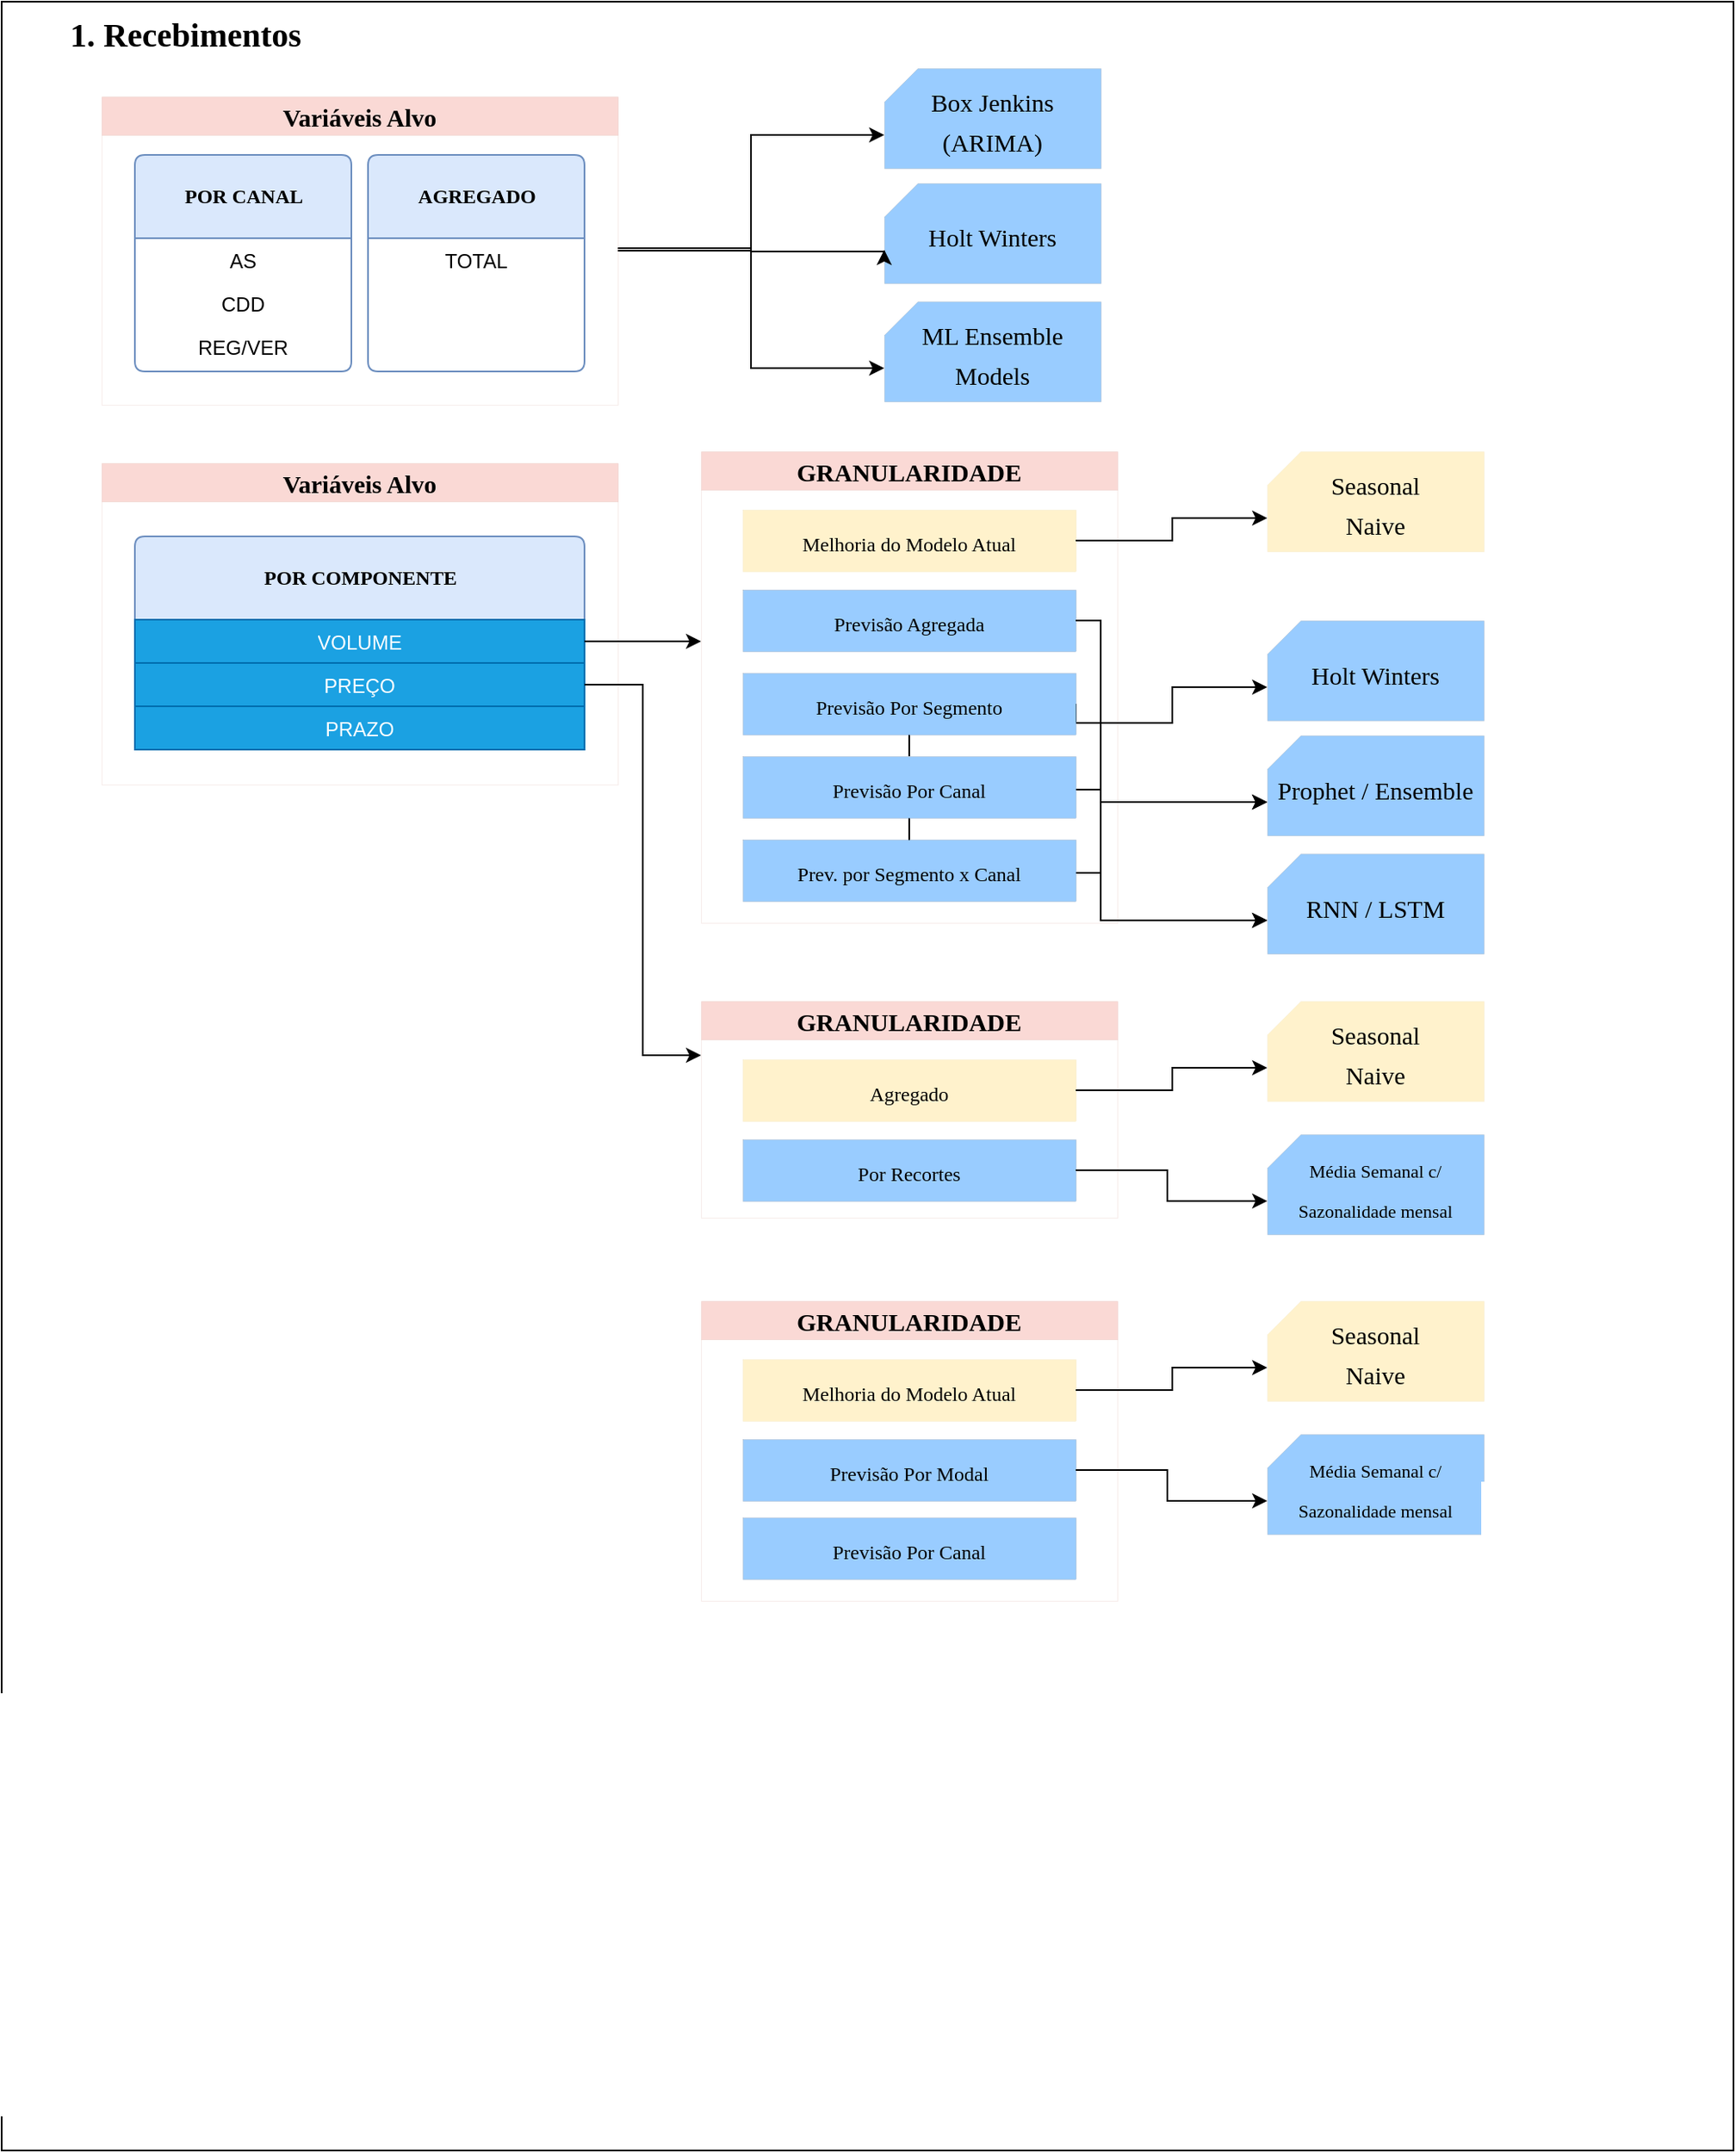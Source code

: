 <mxfile version="15.8.8" type="github">
  <diagram name="Page-1" id="5d7acffa-a066-3a61-03fe-96351882024d">
    <mxGraphModel dx="1401" dy="772" grid="1" gridSize="10" guides="1" tooltips="1" connect="1" arrows="1" fold="1" page="1" pageScale="1" pageWidth="1100" pageHeight="850" background="#ffffff" math="0" shadow="0">
      <root>
        <mxCell id="0" />
        <mxCell id="1" parent="0" />
        <mxCell id="HXmn7OTbbug8Ag9zwqpq-1" value="" style="whiteSpace=wrap;html=1;" vertex="1" parent="1">
          <mxGeometry x="40" y="40" width="1040" height="1290" as="geometry" />
        </mxCell>
        <mxCell id="HXmn7OTbbug8Ag9zwqpq-2" value="1. Recebimentos" style="text;html=1;resizable=0;autosize=1;align=center;verticalAlign=middle;points=[];rounded=0;strokeWidth=0;fontSize=20;fontStyle=1;fontFamily=Lucida Console;" vertex="1" parent="1">
          <mxGeometry x="50" y="44" width="200" height="30" as="geometry" />
        </mxCell>
        <mxCell id="HXmn7OTbbug8Ag9zwqpq-7" value="&lt;font style=&quot;font-size: 15px&quot;&gt;&lt;font style=&quot;font-size: 15px&quot;&gt;Box Jenkins&lt;br&gt;(AR&lt;/font&gt;IMA)&lt;/font&gt;" style="shape=card;whiteSpace=wrap;html=1;fontFamily=Lucida Console;fontSize=20;strokeWidth=0;fillColor=#99CCFF;size=20;" vertex="1" parent="1">
          <mxGeometry x="570" y="80" width="130" height="60" as="geometry" />
        </mxCell>
        <mxCell id="HXmn7OTbbug8Ag9zwqpq-8" value="&lt;font style=&quot;font-size: 15px&quot;&gt;Holt Winters&lt;/font&gt;" style="shape=card;whiteSpace=wrap;html=1;fontFamily=Lucida Console;fontSize=20;strokeWidth=0;fillColor=#99CCFF;size=20;" vertex="1" parent="1">
          <mxGeometry x="570" y="149" width="130" height="60" as="geometry" />
        </mxCell>
        <mxCell id="HXmn7OTbbug8Ag9zwqpq-9" value="&lt;font style=&quot;font-size: 15px&quot;&gt;ML Ensemble&lt;br&gt;Models&lt;/font&gt;" style="shape=card;whiteSpace=wrap;html=1;fontFamily=Lucida Console;fontSize=20;strokeWidth=0;fillColor=#99CCFF;size=20;" vertex="1" parent="1">
          <mxGeometry x="570" y="220" width="130" height="60" as="geometry" />
        </mxCell>
        <mxCell id="HXmn7OTbbug8Ag9zwqpq-13" style="edgeStyle=orthogonalEdgeStyle;rounded=0;orthogonalLoop=1;jettySize=auto;html=1;entryX=0;entryY=0;entryDx=0;entryDy=40;entryPerimeter=0;fontFamily=Lucida Console;fontSize=15;" edge="1" parent="1" source="HXmn7OTbbug8Ag9zwqpq-11" target="HXmn7OTbbug8Ag9zwqpq-7">
          <mxGeometry relative="1" as="geometry" />
        </mxCell>
        <mxCell id="HXmn7OTbbug8Ag9zwqpq-14" style="edgeStyle=orthogonalEdgeStyle;rounded=0;orthogonalLoop=1;jettySize=auto;html=1;entryX=0;entryY=0;entryDx=0;entryDy=40;entryPerimeter=0;fontFamily=Lucida Console;fontSize=15;" edge="1" parent="1" source="HXmn7OTbbug8Ag9zwqpq-11" target="HXmn7OTbbug8Ag9zwqpq-8">
          <mxGeometry relative="1" as="geometry">
            <Array as="points">
              <mxPoint x="490" y="188" />
              <mxPoint x="490" y="190" />
            </Array>
          </mxGeometry>
        </mxCell>
        <mxCell id="HXmn7OTbbug8Ag9zwqpq-15" style="edgeStyle=orthogonalEdgeStyle;rounded=0;orthogonalLoop=1;jettySize=auto;html=1;entryX=0;entryY=0;entryDx=0;entryDy=40;entryPerimeter=0;fontFamily=Lucida Console;fontSize=15;" edge="1" parent="1" source="HXmn7OTbbug8Ag9zwqpq-11" target="HXmn7OTbbug8Ag9zwqpq-9">
          <mxGeometry relative="1" as="geometry" />
        </mxCell>
        <mxCell id="HXmn7OTbbug8Ag9zwqpq-11" value="Variáveis Alvo" style="swimlane;fontFamily=Lucida Console;fontSize=15;strokeWidth=0;fillColor=#fad9d5;strokeColor=#ae4132;" vertex="1" parent="1">
          <mxGeometry x="100" y="97" width="310" height="185" as="geometry" />
        </mxCell>
        <mxCell id="21ea969265ad0168-10" value="&lt;b&gt;POR CANAL&lt;/b&gt;" style="swimlane;html=1;fontStyle=0;childLayout=stackLayout;horizontal=1;startSize=50;fillColor=#dae8fc;horizontalStack=0;resizeParent=1;resizeLast=0;collapsible=1;marginBottom=0;swimlaneFillColor=#ffffff;align=center;rounded=1;shadow=0;comic=0;labelBackgroundColor=none;strokeWidth=1;fontFamily=Verdana;fontSize=12;strokeColor=#6c8ebf;arcSize=4;" parent="1" vertex="1">
          <mxGeometry x="120" y="132" width="130" height="130" as="geometry" />
        </mxCell>
        <mxCell id="21ea969265ad0168-11" value="AS" style="text;html=1;strokeColor=none;fillColor=none;spacingLeft=4;spacingRight=4;whiteSpace=wrap;overflow=hidden;rotatable=0;points=[[0,0.5],[1,0.5]];portConstraint=eastwest;align=center;" parent="21ea969265ad0168-10" vertex="1">
          <mxGeometry y="50" width="130" height="26" as="geometry" />
        </mxCell>
        <mxCell id="21ea969265ad0168-12" value="CDD" style="text;html=1;strokeColor=none;fillColor=none;spacingLeft=4;spacingRight=4;whiteSpace=wrap;overflow=hidden;rotatable=0;points=[[0,0.5],[1,0.5]];portConstraint=eastwest;align=center;" parent="21ea969265ad0168-10" vertex="1">
          <mxGeometry y="76" width="130" height="26" as="geometry" />
        </mxCell>
        <mxCell id="21ea969265ad0168-52" value="REG/VER" style="text;html=1;strokeColor=none;fillColor=none;spacingLeft=4;spacingRight=4;whiteSpace=wrap;overflow=hidden;rotatable=0;points=[[0,0.5],[1,0.5]];portConstraint=eastwest;align=center;" parent="21ea969265ad0168-10" vertex="1">
          <mxGeometry y="102" width="130" height="26" as="geometry" />
        </mxCell>
        <mxCell id="HXmn7OTbbug8Ag9zwqpq-3" value="&lt;b&gt;AGREGADO&lt;/b&gt;" style="swimlane;html=1;fontStyle=0;childLayout=stackLayout;horizontal=1;startSize=50;fillColor=#dae8fc;horizontalStack=0;resizeParent=1;resizeLast=0;collapsible=1;marginBottom=0;swimlaneFillColor=#ffffff;align=center;rounded=1;shadow=0;comic=0;labelBackgroundColor=none;strokeWidth=1;fontFamily=Verdana;fontSize=12;strokeColor=#6c8ebf;arcSize=4;" vertex="1" parent="1">
          <mxGeometry x="260" y="132" width="130" height="130" as="geometry" />
        </mxCell>
        <mxCell id="HXmn7OTbbug8Ag9zwqpq-6" value="TOTAL" style="text;html=1;strokeColor=none;fillColor=none;spacingLeft=4;spacingRight=4;whiteSpace=wrap;overflow=hidden;rotatable=0;points=[[0,0.5],[1,0.5]];portConstraint=eastwest;align=center;" vertex="1" parent="HXmn7OTbbug8Ag9zwqpq-3">
          <mxGeometry y="50" width="130" height="26" as="geometry" />
        </mxCell>
        <mxCell id="HXmn7OTbbug8Ag9zwqpq-16" value="&lt;span style=&quot;font-size: 15px&quot;&gt;Holt Winters&lt;/span&gt;" style="shape=card;whiteSpace=wrap;html=1;fontFamily=Lucida Console;fontSize=20;strokeWidth=0;fillColor=#99CCFF;size=20;" vertex="1" parent="1">
          <mxGeometry x="800" y="411.5" width="130" height="60" as="geometry" />
        </mxCell>
        <mxCell id="HXmn7OTbbug8Ag9zwqpq-17" value="&lt;span style=&quot;font-size: 15px&quot;&gt;Prophet / Ensemble&lt;/span&gt;" style="shape=card;whiteSpace=wrap;html=1;fontFamily=Lucida Console;fontSize=20;strokeWidth=0;fillColor=#99CCFF;size=20;" vertex="1" parent="1">
          <mxGeometry x="800" y="480.5" width="130" height="60" as="geometry" />
        </mxCell>
        <mxCell id="HXmn7OTbbug8Ag9zwqpq-18" value="&lt;span style=&quot;font-size: 15px&quot;&gt;RNN / LSTM&lt;/span&gt;" style="shape=card;whiteSpace=wrap;html=1;fontFamily=Lucida Console;fontSize=20;strokeWidth=0;fillColor=#99CCFF;size=20;" vertex="1" parent="1">
          <mxGeometry x="800" y="551.5" width="130" height="60" as="geometry" />
        </mxCell>
        <mxCell id="HXmn7OTbbug8Ag9zwqpq-22" value="Variáveis Alvo" style="swimlane;fontFamily=Lucida Console;fontSize=15;strokeWidth=0;fillColor=#fad9d5;strokeColor=#ae4132;" vertex="1" parent="1">
          <mxGeometry x="100" y="317" width="310" height="193" as="geometry" />
        </mxCell>
        <mxCell id="HXmn7OTbbug8Ag9zwqpq-23" value="&lt;b&gt;POR COMPONENTE&lt;/b&gt;" style="swimlane;html=1;fontStyle=0;childLayout=stackLayout;horizontal=1;startSize=50;fillColor=#dae8fc;horizontalStack=0;resizeParent=1;resizeLast=0;collapsible=1;marginBottom=0;swimlaneFillColor=#ffffff;align=center;rounded=1;shadow=0;comic=0;labelBackgroundColor=none;strokeWidth=1;fontFamily=Verdana;fontSize=12;strokeColor=#6c8ebf;arcSize=4;" vertex="1" parent="1">
          <mxGeometry x="120" y="361" width="270" height="128" as="geometry" />
        </mxCell>
        <mxCell id="HXmn7OTbbug8Ag9zwqpq-24" value="VOLUME" style="text;html=1;spacingLeft=4;spacingRight=4;whiteSpace=wrap;overflow=hidden;rotatable=0;points=[[0,0.5],[1,0.5]];portConstraint=eastwest;align=center;fillColor=#1ba1e2;strokeColor=#006EAF;fontColor=#ffffff;" vertex="1" parent="HXmn7OTbbug8Ag9zwqpq-23">
          <mxGeometry y="50" width="270" height="26" as="geometry" />
        </mxCell>
        <mxCell id="HXmn7OTbbug8Ag9zwqpq-25" value="PREÇO" style="text;html=1;strokeColor=#006EAF;fillColor=#1ba1e2;spacingLeft=4;spacingRight=4;whiteSpace=wrap;overflow=hidden;rotatable=0;points=[[0,0.5],[1,0.5]];portConstraint=eastwest;align=center;fontColor=#ffffff;" vertex="1" parent="HXmn7OTbbug8Ag9zwqpq-23">
          <mxGeometry y="76" width="270" height="26" as="geometry" />
        </mxCell>
        <mxCell id="HXmn7OTbbug8Ag9zwqpq-26" value="PRAZO" style="text;html=1;strokeColor=#006EAF;fillColor=#1ba1e2;spacingLeft=4;spacingRight=4;whiteSpace=wrap;overflow=hidden;rotatable=0;points=[[0,0.5],[1,0.5]];portConstraint=eastwest;align=center;fontColor=#ffffff;" vertex="1" parent="HXmn7OTbbug8Ag9zwqpq-23">
          <mxGeometry y="102" width="270" height="26" as="geometry" />
        </mxCell>
        <mxCell id="HXmn7OTbbug8Ag9zwqpq-32" value="GRANULARIDADE" style="swimlane;fontFamily=Lucida Console;fontSize=15;strokeWidth=0;fillColor=#fad9d5;strokeColor=#ae4132;" vertex="1" parent="1">
          <mxGeometry x="460" y="310" width="250" height="283" as="geometry" />
        </mxCell>
        <mxCell id="HXmn7OTbbug8Ag9zwqpq-38" value="&lt;font style=&quot;font-size: 12px&quot;&gt;Melhoria do Modelo Atual&lt;/font&gt;" style="whiteSpace=wrap;html=1;fontFamily=Lucida Console;fontSize=15;strokeWidth=0;fillColor=#fff2cc;strokeColor=#d6b656;" vertex="1" parent="HXmn7OTbbug8Ag9zwqpq-32">
          <mxGeometry x="25" y="35" width="200" height="37" as="geometry" />
        </mxCell>
        <mxCell id="HXmn7OTbbug8Ag9zwqpq-39" value="&lt;font style=&quot;font-size: 12px&quot;&gt;Previsão Agregada&lt;/font&gt;" style="whiteSpace=wrap;html=1;fontFamily=Lucida Console;fontSize=15;strokeWidth=0;fillColor=#99CCFF;" vertex="1" parent="HXmn7OTbbug8Ag9zwqpq-32">
          <mxGeometry x="25" y="83" width="200" height="37" as="geometry" />
        </mxCell>
        <mxCell id="HXmn7OTbbug8Ag9zwqpq-49" style="edgeStyle=orthogonalEdgeStyle;rounded=0;orthogonalLoop=1;jettySize=auto;html=1;exitX=1;exitY=0.5;exitDx=0;exitDy=0;entryX=0;entryY=0;entryDx=0;entryDy=40;entryPerimeter=0;fontFamily=Lucida Console;fontSize=12;" edge="1" parent="1" source="HXmn7OTbbug8Ag9zwqpq-40" target="HXmn7OTbbug8Ag9zwqpq-17">
          <mxGeometry relative="1" as="geometry">
            <Array as="points">
              <mxPoint x="685" y="473" />
              <mxPoint x="700" y="473" />
              <mxPoint x="700" y="521" />
            </Array>
          </mxGeometry>
        </mxCell>
        <mxCell id="HXmn7OTbbug8Ag9zwqpq-50" style="edgeStyle=orthogonalEdgeStyle;rounded=0;orthogonalLoop=1;jettySize=auto;html=1;entryX=0;entryY=0;entryDx=0;entryDy=40;entryPerimeter=0;fontFamily=Lucida Console;fontSize=12;" edge="1" parent="1" source="HXmn7OTbbug8Ag9zwqpq-41" target="HXmn7OTbbug8Ag9zwqpq-17">
          <mxGeometry relative="1" as="geometry">
            <Array as="points">
              <mxPoint x="585" y="473" />
              <mxPoint x="700" y="473" />
              <mxPoint x="700" y="521" />
            </Array>
          </mxGeometry>
        </mxCell>
        <mxCell id="HXmn7OTbbug8Ag9zwqpq-51" style="edgeStyle=orthogonalEdgeStyle;rounded=0;orthogonalLoop=1;jettySize=auto;html=1;entryX=0;entryY=0;entryDx=0;entryDy=40;entryPerimeter=0;fontFamily=Lucida Console;fontSize=12;" edge="1" parent="1" source="HXmn7OTbbug8Ag9zwqpq-41" target="HXmn7OTbbug8Ag9zwqpq-18">
          <mxGeometry relative="1" as="geometry">
            <Array as="points">
              <mxPoint x="585" y="563" />
              <mxPoint x="700" y="563" />
              <mxPoint x="700" y="592" />
            </Array>
          </mxGeometry>
        </mxCell>
        <mxCell id="HXmn7OTbbug8Ag9zwqpq-52" style="edgeStyle=orthogonalEdgeStyle;rounded=0;orthogonalLoop=1;jettySize=auto;html=1;entryX=0;entryY=0;entryDx=0;entryDy=40;entryPerimeter=0;fontFamily=Lucida Console;fontSize=12;" edge="1" parent="1" source="HXmn7OTbbug8Ag9zwqpq-42" target="HXmn7OTbbug8Ag9zwqpq-18">
          <mxGeometry relative="1" as="geometry">
            <Array as="points">
              <mxPoint x="585" y="513" />
              <mxPoint x="700" y="513" />
              <mxPoint x="700" y="592" />
            </Array>
          </mxGeometry>
        </mxCell>
        <mxCell id="HXmn7OTbbug8Ag9zwqpq-42" value="&lt;font style=&quot;font-size: 12px&quot;&gt;Prev. por Segmento x Canal&lt;/font&gt;" style="whiteSpace=wrap;html=1;fontFamily=Lucida Console;fontSize=15;strokeWidth=0;fillColor=#99CCFF;" vertex="1" parent="1">
          <mxGeometry x="485" y="543" width="200" height="37" as="geometry" />
        </mxCell>
        <mxCell id="HXmn7OTbbug8Ag9zwqpq-44" value="&lt;span style=&quot;font-size: 15px&quot;&gt;Seasonal &lt;br&gt;Naive&lt;/span&gt;" style="shape=card;whiteSpace=wrap;html=1;fontFamily=Lucida Console;fontSize=20;strokeWidth=0;fillColor=#fff2cc;size=20;strokeColor=#d6b656;align=center;" vertex="1" parent="1">
          <mxGeometry x="800" y="310" width="130" height="60" as="geometry" />
        </mxCell>
        <mxCell id="HXmn7OTbbug8Ag9zwqpq-45" style="edgeStyle=orthogonalEdgeStyle;rounded=0;orthogonalLoop=1;jettySize=auto;html=1;entryX=0;entryY=0;entryDx=0;entryDy=40;entryPerimeter=0;fontFamily=Lucida Console;fontSize=12;" edge="1" parent="1" source="HXmn7OTbbug8Ag9zwqpq-38" target="HXmn7OTbbug8Ag9zwqpq-44">
          <mxGeometry relative="1" as="geometry">
            <Array as="points">
              <mxPoint x="743" y="364" />
              <mxPoint x="743" y="350" />
            </Array>
          </mxGeometry>
        </mxCell>
        <mxCell id="HXmn7OTbbug8Ag9zwqpq-46" style="edgeStyle=orthogonalEdgeStyle;rounded=0;orthogonalLoop=1;jettySize=auto;html=1;fontFamily=Lucida Console;fontSize=12;" edge="1" parent="1" source="HXmn7OTbbug8Ag9zwqpq-24">
          <mxGeometry relative="1" as="geometry">
            <mxPoint x="460" y="424" as="targetPoint" />
          </mxGeometry>
        </mxCell>
        <mxCell id="HXmn7OTbbug8Ag9zwqpq-47" style="edgeStyle=orthogonalEdgeStyle;rounded=0;orthogonalLoop=1;jettySize=auto;html=1;entryX=0;entryY=0;entryDx=0;entryDy=40;entryPerimeter=0;fontFamily=Lucida Console;fontSize=12;exitX=1;exitY=0.5;exitDx=0;exitDy=0;" edge="1" parent="1" source="HXmn7OTbbug8Ag9zwqpq-39" target="HXmn7OTbbug8Ag9zwqpq-16">
          <mxGeometry relative="1" as="geometry">
            <Array as="points">
              <mxPoint x="700" y="412" />
              <mxPoint x="700" y="473" />
              <mxPoint x="743" y="473" />
              <mxPoint x="743" y="452" />
            </Array>
          </mxGeometry>
        </mxCell>
        <mxCell id="HXmn7OTbbug8Ag9zwqpq-41" value="&lt;font style=&quot;font-size: 12px&quot;&gt;Previsão Por Canal&lt;/font&gt;" style="whiteSpace=wrap;html=1;fontFamily=Lucida Console;fontSize=15;strokeWidth=0;fillColor=#99CCFF;" vertex="1" parent="1">
          <mxGeometry x="485" y="493" width="200" height="37" as="geometry" />
        </mxCell>
        <mxCell id="HXmn7OTbbug8Ag9zwqpq-40" value="&lt;font style=&quot;font-size: 12px&quot;&gt;Previsão Por Segmento&lt;/font&gt;" style="whiteSpace=wrap;html=1;fontFamily=Lucida Console;fontSize=15;strokeWidth=0;fillColor=#99CCFF;" vertex="1" parent="1">
          <mxGeometry x="485" y="443" width="200" height="37" as="geometry" />
        </mxCell>
        <mxCell id="HXmn7OTbbug8Ag9zwqpq-53" value="&lt;font style=&quot;font-size: 11px&quot;&gt;Média Semanal c/ Sazonalidade mensal&lt;/font&gt;" style="shape=card;whiteSpace=wrap;html=1;fontFamily=Lucida Console;fontSize=20;strokeWidth=0;fillColor=#99CCFF;size=20;" vertex="1" parent="1">
          <mxGeometry x="800" y="720" width="130" height="60" as="geometry" />
        </mxCell>
        <mxCell id="HXmn7OTbbug8Ag9zwqpq-56" value="GRANULARIDADE" style="swimlane;fontFamily=Lucida Console;fontSize=15;strokeWidth=0;fillColor=#fad9d5;strokeColor=#ae4132;" vertex="1" parent="1">
          <mxGeometry x="460" y="640" width="250" height="130" as="geometry">
            <mxRectangle x="460" y="640" width="150" height="23" as="alternateBounds" />
          </mxGeometry>
        </mxCell>
        <mxCell id="HXmn7OTbbug8Ag9zwqpq-57" value="&lt;font style=&quot;font-size: 12px&quot;&gt;Agregado&lt;/font&gt;" style="whiteSpace=wrap;html=1;fontFamily=Lucida Console;fontSize=15;strokeWidth=0;fillColor=#fff2cc;strokeColor=#d6b656;" vertex="1" parent="HXmn7OTbbug8Ag9zwqpq-56">
          <mxGeometry x="25" y="35" width="200" height="37" as="geometry" />
        </mxCell>
        <mxCell id="HXmn7OTbbug8Ag9zwqpq-58" value="&lt;font style=&quot;font-size: 12px&quot;&gt;Por Recortes&lt;/font&gt;" style="whiteSpace=wrap;html=1;fontFamily=Lucida Console;fontSize=15;strokeWidth=0;fillColor=#99CCFF;" vertex="1" parent="HXmn7OTbbug8Ag9zwqpq-56">
          <mxGeometry x="25" y="83" width="200" height="37" as="geometry" />
        </mxCell>
        <mxCell id="HXmn7OTbbug8Ag9zwqpq-64" value="&lt;span style=&quot;font-size: 15px&quot;&gt;Seasonal &lt;br&gt;Naive&lt;/span&gt;" style="shape=card;whiteSpace=wrap;html=1;fontFamily=Lucida Console;fontSize=20;strokeWidth=0;fillColor=#fff2cc;size=20;strokeColor=#d6b656;align=center;" vertex="1" parent="1">
          <mxGeometry x="800" y="640" width="130" height="60" as="geometry" />
        </mxCell>
        <mxCell id="HXmn7OTbbug8Ag9zwqpq-65" style="edgeStyle=orthogonalEdgeStyle;rounded=0;orthogonalLoop=1;jettySize=auto;html=1;entryX=0;entryY=0;entryDx=0;entryDy=40;entryPerimeter=0;fontFamily=Lucida Console;fontSize=12;" edge="1" parent="1" source="HXmn7OTbbug8Ag9zwqpq-57" target="HXmn7OTbbug8Ag9zwqpq-64">
          <mxGeometry relative="1" as="geometry">
            <Array as="points">
              <mxPoint x="743" y="694" />
              <mxPoint x="743" y="680" />
            </Array>
          </mxGeometry>
        </mxCell>
        <mxCell id="HXmn7OTbbug8Ag9zwqpq-66" style="edgeStyle=orthogonalEdgeStyle;rounded=0;orthogonalLoop=1;jettySize=auto;html=1;entryX=0;entryY=0;entryDx=0;entryDy=40;entryPerimeter=0;fontFamily=Lucida Console;fontSize=12;exitX=1;exitY=0.5;exitDx=0;exitDy=0;" edge="1" parent="1" source="HXmn7OTbbug8Ag9zwqpq-58" target="HXmn7OTbbug8Ag9zwqpq-53">
          <mxGeometry relative="1" as="geometry">
            <Array as="points">
              <mxPoint x="740" y="742" />
              <mxPoint x="740" y="760" />
            </Array>
          </mxGeometry>
        </mxCell>
        <mxCell id="HXmn7OTbbug8Ag9zwqpq-69" style="edgeStyle=orthogonalEdgeStyle;rounded=0;orthogonalLoop=1;jettySize=auto;html=1;entryX=0;entryY=0.25;entryDx=0;entryDy=0;fontFamily=Lucida Console;fontSize=12;" edge="1" parent="1" source="HXmn7OTbbug8Ag9zwqpq-25" target="HXmn7OTbbug8Ag9zwqpq-56">
          <mxGeometry relative="1" as="geometry" />
        </mxCell>
        <mxCell id="HXmn7OTbbug8Ag9zwqpq-70" value="&lt;font style=&quot;font-size: 11px&quot;&gt;Média Semanal c/ Sazonalidade mensal&lt;/font&gt;" style="shape=card;whiteSpace=wrap;html=1;fontFamily=Lucida Console;fontSize=20;strokeWidth=0;fillColor=#99CCFF;size=20;" vertex="1" parent="1">
          <mxGeometry x="800" y="900" width="130" height="60" as="geometry" />
        </mxCell>
        <mxCell id="HXmn7OTbbug8Ag9zwqpq-71" value="GRANULARIDADE" style="swimlane;fontFamily=Lucida Console;fontSize=15;strokeWidth=0;fillColor=#fad9d5;strokeColor=#ae4132;" vertex="1" parent="1">
          <mxGeometry x="460" y="820" width="250" height="180" as="geometry">
            <mxRectangle x="460" y="640" width="150" height="23" as="alternateBounds" />
          </mxGeometry>
        </mxCell>
        <mxCell id="HXmn7OTbbug8Ag9zwqpq-72" value="&lt;font style=&quot;font-size: 12px&quot;&gt;Melhoria do Modelo Atual&lt;/font&gt;" style="whiteSpace=wrap;html=1;fontFamily=Lucida Console;fontSize=15;strokeWidth=0;fillColor=#fff2cc;strokeColor=#d6b656;" vertex="1" parent="HXmn7OTbbug8Ag9zwqpq-71">
          <mxGeometry x="25" y="35" width="200" height="37" as="geometry" />
        </mxCell>
        <mxCell id="HXmn7OTbbug8Ag9zwqpq-73" value="&lt;font style=&quot;font-size: 12px&quot;&gt;Previsão Por Modal&lt;/font&gt;" style="whiteSpace=wrap;html=1;fontFamily=Lucida Console;fontSize=15;strokeWidth=0;fillColor=#99CCFF;" vertex="1" parent="HXmn7OTbbug8Ag9zwqpq-71">
          <mxGeometry x="25" y="83" width="200" height="37" as="geometry" />
        </mxCell>
        <mxCell id="HXmn7OTbbug8Ag9zwqpq-77" value="&lt;font style=&quot;font-size: 12px&quot;&gt;Previsão Por Canal&lt;/font&gt;" style="whiteSpace=wrap;html=1;fontFamily=Lucida Console;fontSize=15;strokeWidth=0;fillColor=#99CCFF;" vertex="1" parent="HXmn7OTbbug8Ag9zwqpq-71">
          <mxGeometry x="25" y="130" width="200" height="37" as="geometry" />
        </mxCell>
        <mxCell id="HXmn7OTbbug8Ag9zwqpq-74" value="&lt;span style=&quot;font-size: 15px&quot;&gt;Seasonal &lt;br&gt;Naive&lt;/span&gt;" style="shape=card;whiteSpace=wrap;html=1;fontFamily=Lucida Console;fontSize=20;strokeWidth=0;fillColor=#fff2cc;size=20;strokeColor=#d6b656;align=center;" vertex="1" parent="1">
          <mxGeometry x="800" y="820" width="130" height="60" as="geometry" />
        </mxCell>
        <mxCell id="HXmn7OTbbug8Ag9zwqpq-75" style="edgeStyle=orthogonalEdgeStyle;rounded=0;orthogonalLoop=1;jettySize=auto;html=1;entryX=0;entryY=0;entryDx=0;entryDy=40;entryPerimeter=0;fontFamily=Lucida Console;fontSize=12;" edge="1" parent="1" source="HXmn7OTbbug8Ag9zwqpq-72" target="HXmn7OTbbug8Ag9zwqpq-74">
          <mxGeometry relative="1" as="geometry">
            <Array as="points">
              <mxPoint x="743" y="874" />
              <mxPoint x="743" y="860" />
            </Array>
          </mxGeometry>
        </mxCell>
        <mxCell id="HXmn7OTbbug8Ag9zwqpq-76" style="edgeStyle=orthogonalEdgeStyle;rounded=0;orthogonalLoop=1;jettySize=auto;html=1;entryX=0;entryY=0;entryDx=0;entryDy=40;entryPerimeter=0;fontFamily=Lucida Console;fontSize=12;exitX=1;exitY=0.5;exitDx=0;exitDy=0;" edge="1" parent="1" source="HXmn7OTbbug8Ag9zwqpq-73" target="HXmn7OTbbug8Ag9zwqpq-70">
          <mxGeometry relative="1" as="geometry">
            <Array as="points">
              <mxPoint x="740" y="922" />
              <mxPoint x="740" y="940" />
            </Array>
          </mxGeometry>
        </mxCell>
      </root>
    </mxGraphModel>
  </diagram>
</mxfile>
